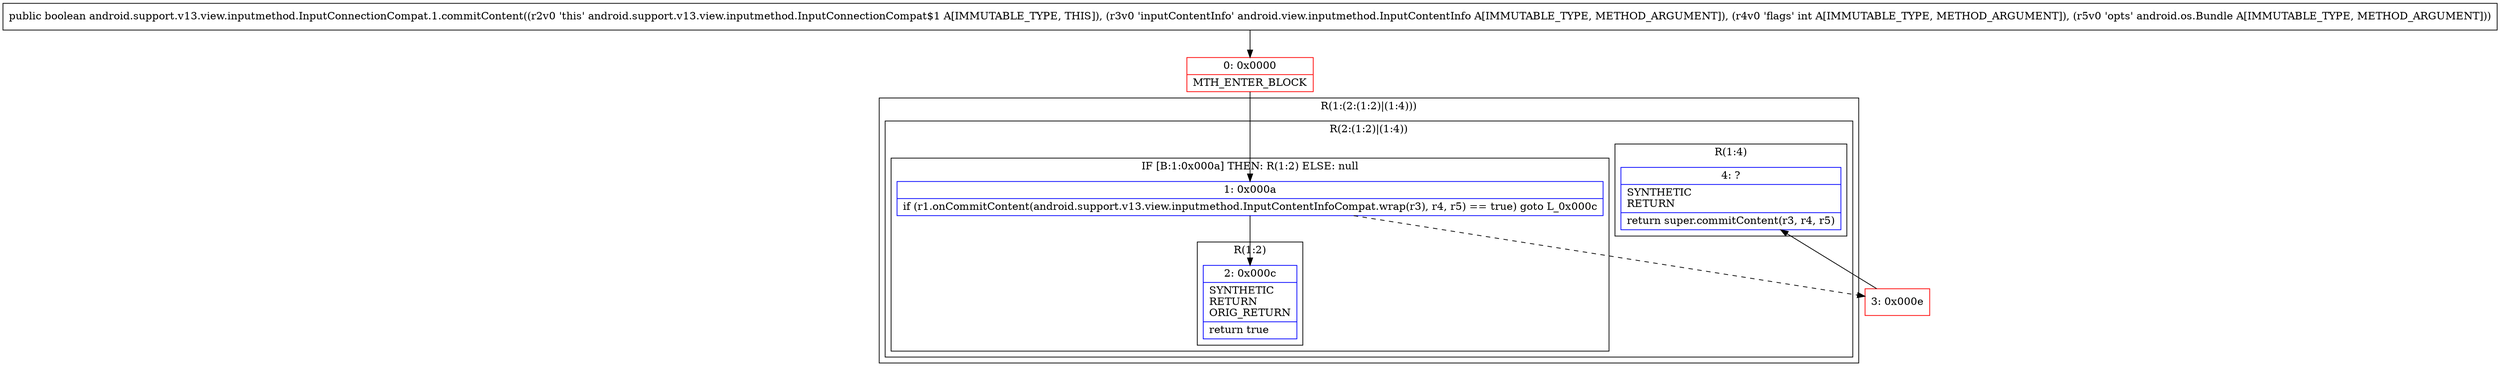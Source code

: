 digraph "CFG forandroid.support.v13.view.inputmethod.InputConnectionCompat.1.commitContent(Landroid\/view\/inputmethod\/InputContentInfo;ILandroid\/os\/Bundle;)Z" {
subgraph cluster_Region_1371123406 {
label = "R(1:(2:(1:2)|(1:4)))";
node [shape=record,color=blue];
subgraph cluster_Region_10708850 {
label = "R(2:(1:2)|(1:4))";
node [shape=record,color=blue];
subgraph cluster_IfRegion_1863834030 {
label = "IF [B:1:0x000a] THEN: R(1:2) ELSE: null";
node [shape=record,color=blue];
Node_1 [shape=record,label="{1\:\ 0x000a|if (r1.onCommitContent(android.support.v13.view.inputmethod.InputContentInfoCompat.wrap(r3), r4, r5) == true) goto L_0x000c\l}"];
subgraph cluster_Region_1268018965 {
label = "R(1:2)";
node [shape=record,color=blue];
Node_2 [shape=record,label="{2\:\ 0x000c|SYNTHETIC\lRETURN\lORIG_RETURN\l|return true\l}"];
}
}
subgraph cluster_Region_1472690039 {
label = "R(1:4)";
node [shape=record,color=blue];
Node_4 [shape=record,label="{4\:\ ?|SYNTHETIC\lRETURN\l|return super.commitContent(r3, r4, r5)\l}"];
}
}
}
Node_0 [shape=record,color=red,label="{0\:\ 0x0000|MTH_ENTER_BLOCK\l}"];
Node_3 [shape=record,color=red,label="{3\:\ 0x000e}"];
MethodNode[shape=record,label="{public boolean android.support.v13.view.inputmethod.InputConnectionCompat.1.commitContent((r2v0 'this' android.support.v13.view.inputmethod.InputConnectionCompat$1 A[IMMUTABLE_TYPE, THIS]), (r3v0 'inputContentInfo' android.view.inputmethod.InputContentInfo A[IMMUTABLE_TYPE, METHOD_ARGUMENT]), (r4v0 'flags' int A[IMMUTABLE_TYPE, METHOD_ARGUMENT]), (r5v0 'opts' android.os.Bundle A[IMMUTABLE_TYPE, METHOD_ARGUMENT])) }"];
MethodNode -> Node_0;
Node_1 -> Node_2;
Node_1 -> Node_3[style=dashed];
Node_0 -> Node_1;
Node_3 -> Node_4;
}

